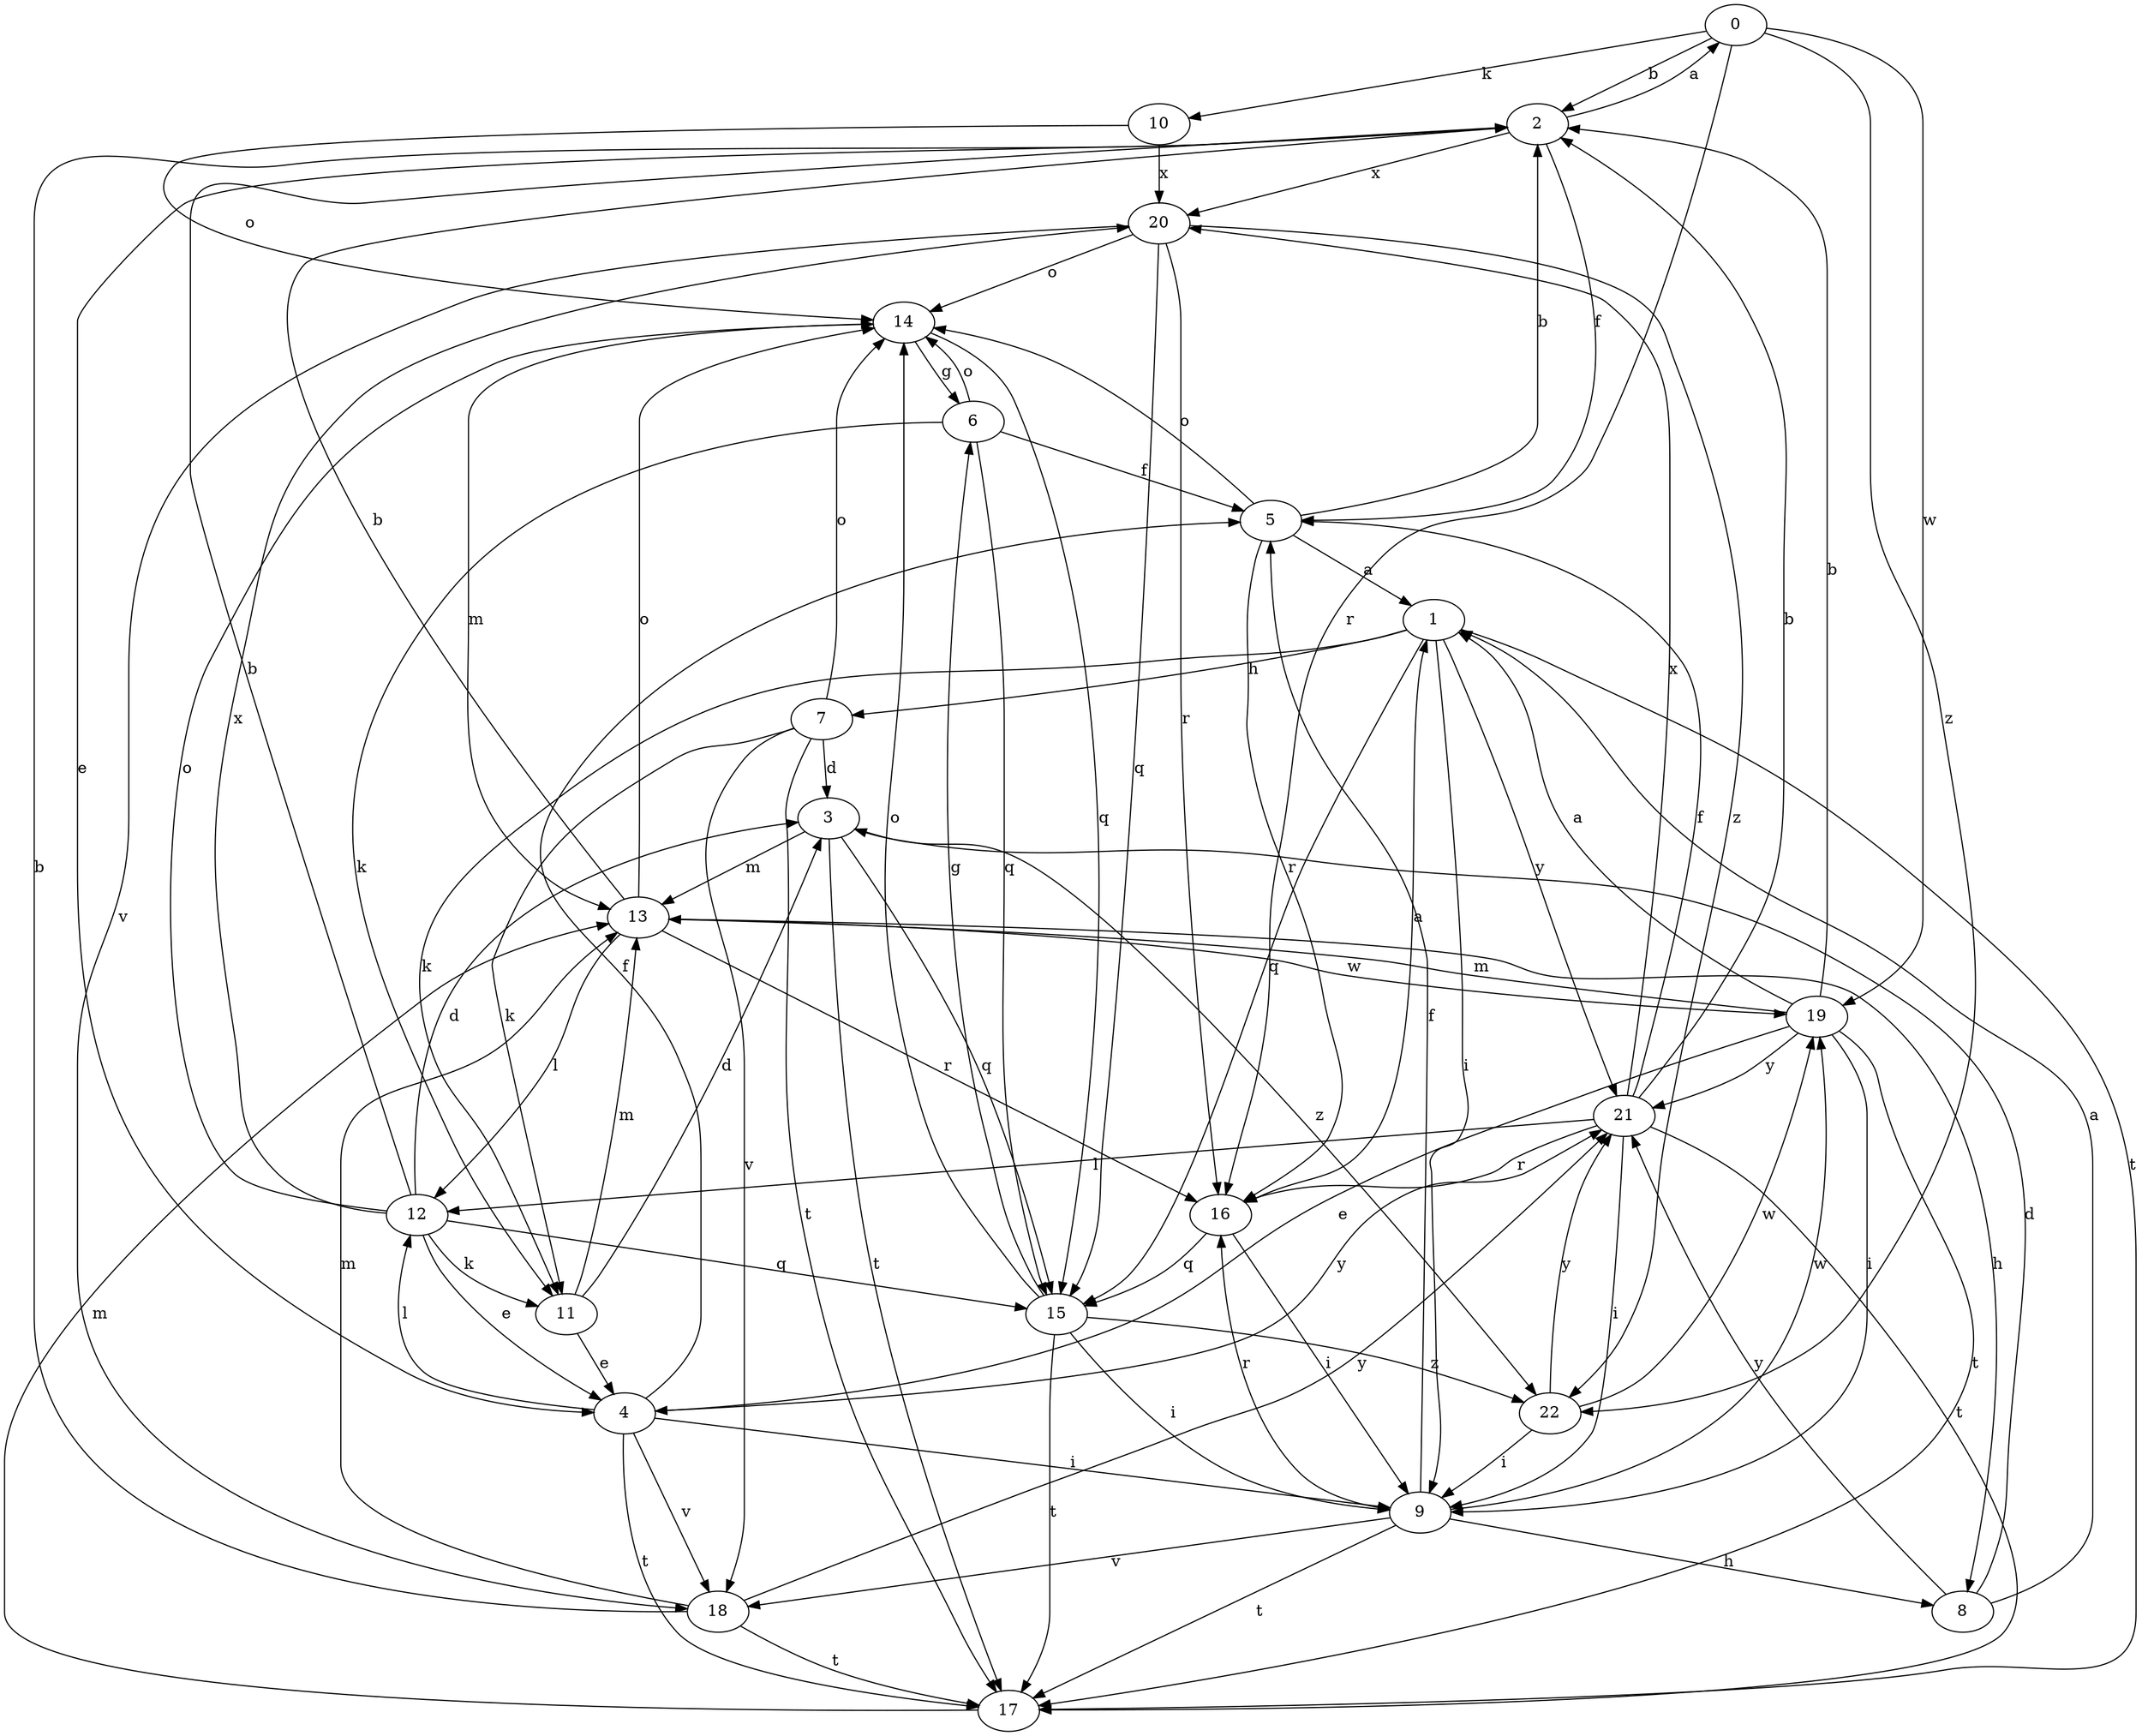 strict digraph  {
0;
1;
2;
3;
4;
5;
6;
7;
8;
9;
10;
11;
12;
13;
14;
15;
16;
17;
18;
19;
20;
21;
22;
0 -> 2  [label=b];
0 -> 10  [label=k];
0 -> 16  [label=r];
0 -> 19  [label=w];
0 -> 22  [label=z];
1 -> 7  [label=h];
1 -> 9  [label=i];
1 -> 11  [label=k];
1 -> 15  [label=q];
1 -> 17  [label=t];
1 -> 21  [label=y];
2 -> 0  [label=a];
2 -> 4  [label=e];
2 -> 5  [label=f];
2 -> 20  [label=x];
3 -> 13  [label=m];
3 -> 15  [label=q];
3 -> 17  [label=t];
3 -> 22  [label=z];
4 -> 5  [label=f];
4 -> 9  [label=i];
4 -> 12  [label=l];
4 -> 17  [label=t];
4 -> 18  [label=v];
4 -> 21  [label=y];
5 -> 1  [label=a];
5 -> 2  [label=b];
5 -> 14  [label=o];
5 -> 16  [label=r];
6 -> 5  [label=f];
6 -> 11  [label=k];
6 -> 14  [label=o];
6 -> 15  [label=q];
7 -> 3  [label=d];
7 -> 11  [label=k];
7 -> 14  [label=o];
7 -> 17  [label=t];
7 -> 18  [label=v];
8 -> 1  [label=a];
8 -> 3  [label=d];
8 -> 21  [label=y];
9 -> 5  [label=f];
9 -> 8  [label=h];
9 -> 16  [label=r];
9 -> 17  [label=t];
9 -> 18  [label=v];
9 -> 19  [label=w];
10 -> 14  [label=o];
10 -> 20  [label=x];
11 -> 3  [label=d];
11 -> 4  [label=e];
11 -> 13  [label=m];
12 -> 2  [label=b];
12 -> 3  [label=d];
12 -> 4  [label=e];
12 -> 11  [label=k];
12 -> 14  [label=o];
12 -> 15  [label=q];
12 -> 20  [label=x];
13 -> 2  [label=b];
13 -> 8  [label=h];
13 -> 12  [label=l];
13 -> 14  [label=o];
13 -> 16  [label=r];
13 -> 19  [label=w];
14 -> 6  [label=g];
14 -> 13  [label=m];
14 -> 15  [label=q];
15 -> 6  [label=g];
15 -> 9  [label=i];
15 -> 14  [label=o];
15 -> 17  [label=t];
15 -> 22  [label=z];
16 -> 1  [label=a];
16 -> 9  [label=i];
16 -> 15  [label=q];
17 -> 13  [label=m];
18 -> 2  [label=b];
18 -> 13  [label=m];
18 -> 17  [label=t];
18 -> 21  [label=y];
19 -> 1  [label=a];
19 -> 2  [label=b];
19 -> 4  [label=e];
19 -> 9  [label=i];
19 -> 13  [label=m];
19 -> 17  [label=t];
19 -> 21  [label=y];
20 -> 14  [label=o];
20 -> 15  [label=q];
20 -> 16  [label=r];
20 -> 18  [label=v];
20 -> 22  [label=z];
21 -> 2  [label=b];
21 -> 5  [label=f];
21 -> 9  [label=i];
21 -> 12  [label=l];
21 -> 16  [label=r];
21 -> 17  [label=t];
21 -> 20  [label=x];
22 -> 9  [label=i];
22 -> 19  [label=w];
22 -> 21  [label=y];
}
